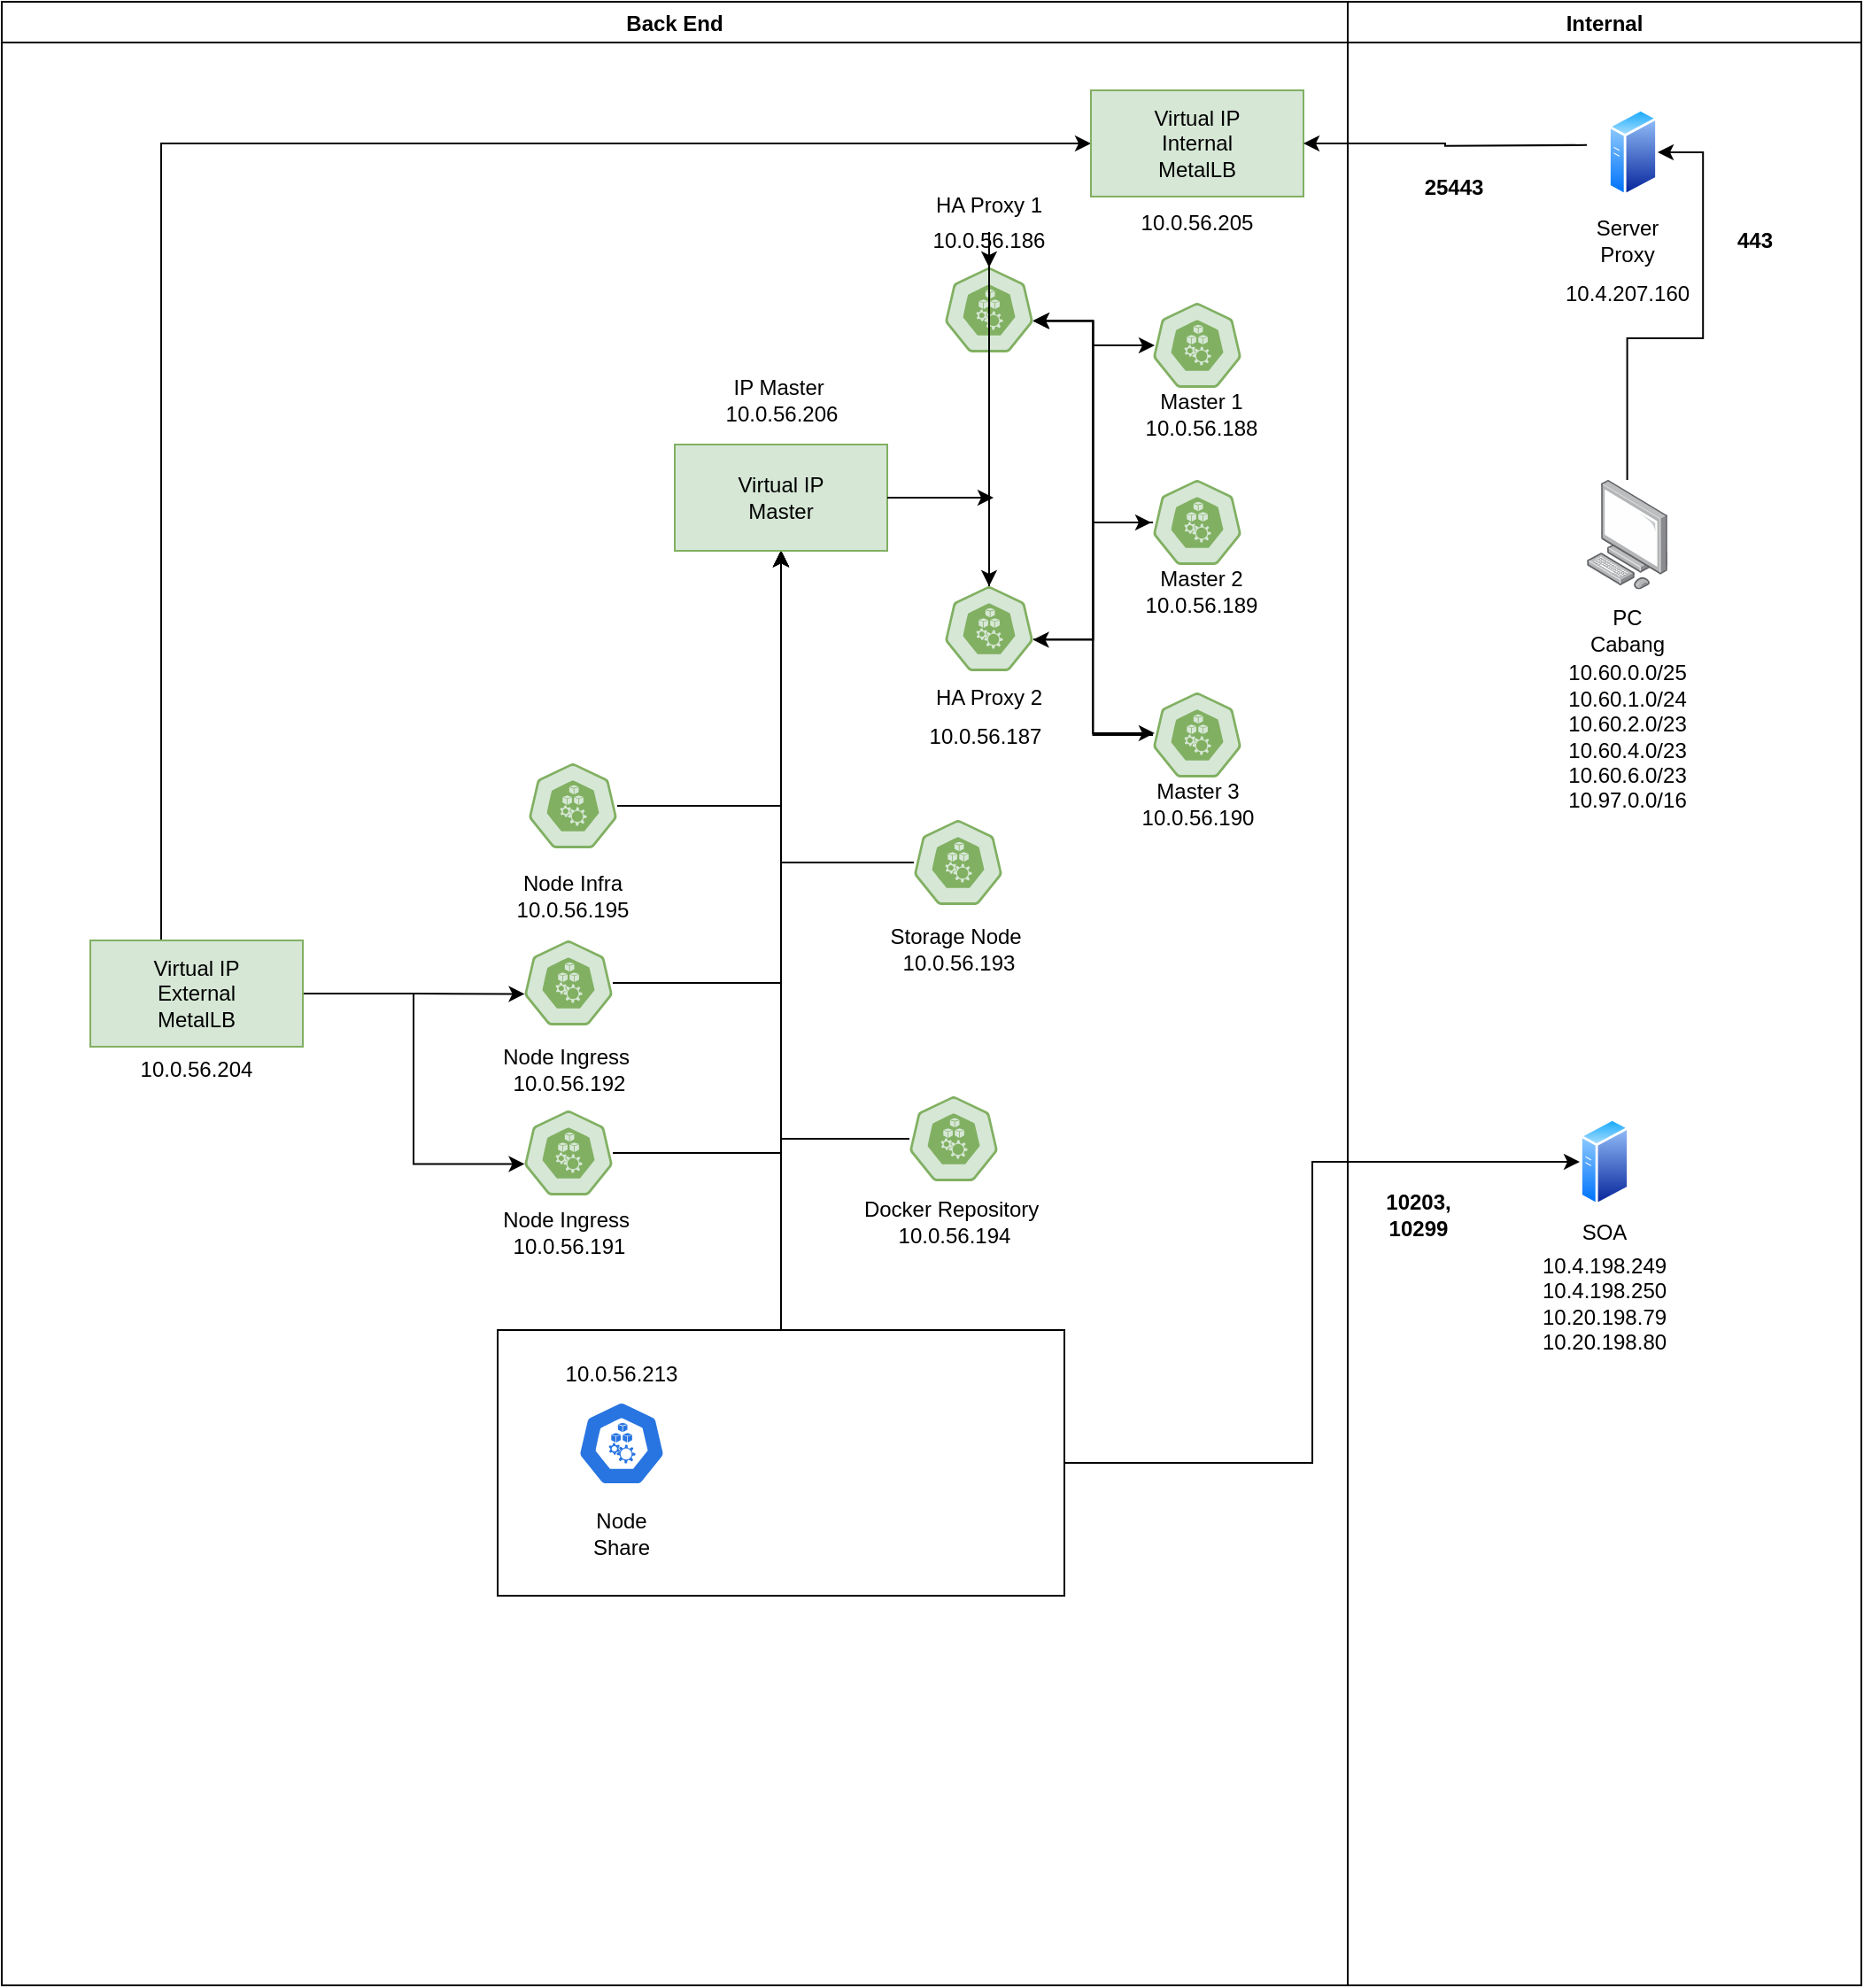 <mxfile version="19.0.0" type="github">
  <diagram id="WyJMgfDM6pz5JmEkkXk2" name="Page-1">
    <mxGraphModel dx="946" dy="614" grid="1" gridSize="10" guides="1" tooltips="1" connect="1" arrows="1" fold="1" page="1" pageScale="1" pageWidth="850" pageHeight="1100" math="0" shadow="0">
      <root>
        <mxCell id="0" />
        <mxCell id="1" parent="0" />
        <mxCell id="eUF_M8O6vmIzJFxK9sOe-9" value="Back End" style="swimlane;" parent="1" vertex="1">
          <mxGeometry x="80" y="40" width="760" height="1120" as="geometry" />
        </mxCell>
        <mxCell id="jLR2VElyjCRft_HxmgOI-8" style="edgeStyle=orthogonalEdgeStyle;rounded=0;orthogonalLoop=1;jettySize=auto;html=1;" parent="eUF_M8O6vmIzJFxK9sOe-9" source="eUF_M8O6vmIzJFxK9sOe-11" target="jLR2VElyjCRft_HxmgOI-7" edge="1">
          <mxGeometry relative="1" as="geometry" />
        </mxCell>
        <mxCell id="eUF_M8O6vmIzJFxK9sOe-11" value="" style="rounded=0;whiteSpace=wrap;html=1;" parent="eUF_M8O6vmIzJFxK9sOe-9" vertex="1">
          <mxGeometry x="280" y="750" width="320" height="150" as="geometry" />
        </mxCell>
        <mxCell id="eUF_M8O6vmIzJFxK9sOe-1" value="" style="sketch=0;html=1;dashed=0;whitespace=wrap;fillColor=#2875E2;strokeColor=#ffffff;points=[[0.005,0.63,0],[0.1,0.2,0],[0.9,0.2,0],[0.5,0,0],[0.995,0.63,0],[0.72,0.99,0],[0.5,1,0],[0.28,0.99,0]];shape=mxgraph.kubernetes.icon;prIcon=node" parent="eUF_M8O6vmIzJFxK9sOe-9" vertex="1">
          <mxGeometry x="325" y="790" width="50" height="48" as="geometry" />
        </mxCell>
        <mxCell id="eUF_M8O6vmIzJFxK9sOe-3" value="Node Share" style="text;html=1;strokeColor=none;fillColor=none;align=center;verticalAlign=middle;whiteSpace=wrap;rounded=0;" parent="eUF_M8O6vmIzJFxK9sOe-9" vertex="1">
          <mxGeometry x="320" y="850" width="60" height="30" as="geometry" />
        </mxCell>
        <mxCell id="jLR2VElyjCRft_HxmgOI-14" style="edgeStyle=orthogonalEdgeStyle;rounded=0;orthogonalLoop=1;jettySize=auto;html=1;" parent="eUF_M8O6vmIzJFxK9sOe-9" source="eUF_M8O6vmIzJFxK9sOe-19" target="jLR2VElyjCRft_HxmgOI-7" edge="1">
          <mxGeometry relative="1" as="geometry" />
        </mxCell>
        <mxCell id="eUF_M8O6vmIzJFxK9sOe-19" value="" style="sketch=0;html=1;dashed=0;whitespace=wrap;fillColor=#d6e7d6;strokeColor=#81b062;points=[[0.005,0.63,0],[0.1,0.2,0],[0.9,0.2,0],[0.5,0,0],[0.995,0.63,0],[0.72,0.99,0],[0.5,1,0],[0.28,0.99,0]];shape=mxgraph.kubernetes.icon;prIcon=node" parent="eUF_M8O6vmIzJFxK9sOe-9" vertex="1">
          <mxGeometry x="295" y="626" width="50" height="48" as="geometry" />
        </mxCell>
        <mxCell id="jLR2VElyjCRft_HxmgOI-13" style="edgeStyle=orthogonalEdgeStyle;rounded=0;orthogonalLoop=1;jettySize=auto;html=1;" parent="eUF_M8O6vmIzJFxK9sOe-9" source="eUF_M8O6vmIzJFxK9sOe-20" target="jLR2VElyjCRft_HxmgOI-7" edge="1">
          <mxGeometry relative="1" as="geometry" />
        </mxCell>
        <mxCell id="eUF_M8O6vmIzJFxK9sOe-20" value="" style="sketch=0;html=1;dashed=0;whitespace=wrap;fillColor=#d6e7d6;strokeColor=#81b062;points=[[0.005,0.63,0],[0.1,0.2,0],[0.9,0.2,0],[0.5,0,0],[0.995,0.63,0],[0.72,0.99,0],[0.5,1,0],[0.28,0.99,0]];shape=mxgraph.kubernetes.icon;prIcon=node" parent="eUF_M8O6vmIzJFxK9sOe-9" vertex="1">
          <mxGeometry x="295" y="530" width="50" height="48" as="geometry" />
        </mxCell>
        <mxCell id="eUF_M8O6vmIzJFxK9sOe-21" value="Node Ingress&amp;nbsp;&lt;br&gt;10.0.56.192" style="text;html=1;strokeColor=none;fillColor=none;align=center;verticalAlign=middle;whiteSpace=wrap;rounded=0;" parent="eUF_M8O6vmIzJFxK9sOe-9" vertex="1">
          <mxGeometry x="272.5" y="588" width="95" height="30" as="geometry" />
        </mxCell>
        <mxCell id="eUF_M8O6vmIzJFxK9sOe-23" value="Node Ingress&amp;nbsp;&lt;br&gt;10.0.56.191" style="text;html=1;strokeColor=none;fillColor=none;align=center;verticalAlign=middle;whiteSpace=wrap;rounded=0;" parent="eUF_M8O6vmIzJFxK9sOe-9" vertex="1">
          <mxGeometry x="272.5" y="680" width="95" height="30" as="geometry" />
        </mxCell>
        <mxCell id="jLR2VElyjCRft_HxmgOI-10" style="edgeStyle=orthogonalEdgeStyle;rounded=0;orthogonalLoop=1;jettySize=auto;html=1;" parent="eUF_M8O6vmIzJFxK9sOe-9" source="eUF_M8O6vmIzJFxK9sOe-24" target="jLR2VElyjCRft_HxmgOI-7" edge="1">
          <mxGeometry relative="1" as="geometry" />
        </mxCell>
        <mxCell id="eUF_M8O6vmIzJFxK9sOe-24" value="" style="sketch=0;html=1;dashed=0;whitespace=wrap;fillColor=#d6e7d6;strokeColor=#81b062;points=[[0.005,0.63,0],[0.1,0.2,0],[0.9,0.2,0],[0.5,0,0],[0.995,0.63,0],[0.72,0.99,0],[0.5,1,0],[0.28,0.99,0]];shape=mxgraph.kubernetes.icon;prIcon=node" parent="eUF_M8O6vmIzJFxK9sOe-9" vertex="1">
          <mxGeometry x="297.5" y="430" width="50" height="48" as="geometry" />
        </mxCell>
        <mxCell id="eUF_M8O6vmIzJFxK9sOe-25" value="Node Infra&lt;br&gt;10.0.56.195" style="text;html=1;strokeColor=none;fillColor=none;align=center;verticalAlign=middle;whiteSpace=wrap;rounded=0;" parent="eUF_M8O6vmIzJFxK9sOe-9" vertex="1">
          <mxGeometry x="275" y="490" width="95" height="30" as="geometry" />
        </mxCell>
        <mxCell id="eUF_M8O6vmIzJFxK9sOe-31" style="edgeStyle=orthogonalEdgeStyle;rounded=0;orthogonalLoop=1;jettySize=auto;html=1;entryX=0.005;entryY=0.63;entryDx=0;entryDy=0;entryPerimeter=0;" parent="eUF_M8O6vmIzJFxK9sOe-9" source="eUF_M8O6vmIzJFxK9sOe-26" target="eUF_M8O6vmIzJFxK9sOe-20" edge="1">
          <mxGeometry relative="1" as="geometry" />
        </mxCell>
        <mxCell id="eUF_M8O6vmIzJFxK9sOe-32" style="edgeStyle=orthogonalEdgeStyle;rounded=0;orthogonalLoop=1;jettySize=auto;html=1;entryX=0.005;entryY=0.63;entryDx=0;entryDy=0;entryPerimeter=0;" parent="eUF_M8O6vmIzJFxK9sOe-9" source="eUF_M8O6vmIzJFxK9sOe-26" target="eUF_M8O6vmIzJFxK9sOe-19" edge="1">
          <mxGeometry relative="1" as="geometry" />
        </mxCell>
        <mxCell id="eUF_M8O6vmIzJFxK9sOe-36" style="edgeStyle=orthogonalEdgeStyle;rounded=0;orthogonalLoop=1;jettySize=auto;html=1;entryX=0;entryY=0.5;entryDx=0;entryDy=0;" parent="eUF_M8O6vmIzJFxK9sOe-9" source="eUF_M8O6vmIzJFxK9sOe-26" target="eUF_M8O6vmIzJFxK9sOe-33" edge="1">
          <mxGeometry relative="1" as="geometry">
            <Array as="points">
              <mxPoint x="90" y="80" />
            </Array>
          </mxGeometry>
        </mxCell>
        <mxCell id="eUF_M8O6vmIzJFxK9sOe-26" value="Virtual IP&lt;br&gt;External&lt;br&gt;MetalLB" style="rounded=0;whiteSpace=wrap;html=1;strokeColor=#81b062;fillColor=#d6e7d6;" parent="eUF_M8O6vmIzJFxK9sOe-9" vertex="1">
          <mxGeometry x="50" y="530" width="120" height="60" as="geometry" />
        </mxCell>
        <mxCell id="eUF_M8O6vmIzJFxK9sOe-29" value="10.0.56.204" style="text;html=1;strokeColor=none;fillColor=none;align=center;verticalAlign=middle;whiteSpace=wrap;rounded=0;" parent="eUF_M8O6vmIzJFxK9sOe-9" vertex="1">
          <mxGeometry x="80" y="588" width="60" height="30" as="geometry" />
        </mxCell>
        <mxCell id="eUF_M8O6vmIzJFxK9sOe-33" value="Virtual IP&lt;br&gt;Internal&lt;br&gt;MetalLB" style="rounded=0;whiteSpace=wrap;html=1;strokeColor=#81b062;fillColor=#d6e7d6;" parent="eUF_M8O6vmIzJFxK9sOe-9" vertex="1">
          <mxGeometry x="615" y="50" width="120" height="60" as="geometry" />
        </mxCell>
        <mxCell id="eUF_M8O6vmIzJFxK9sOe-35" value="10.0.56.205" style="text;html=1;strokeColor=none;fillColor=none;align=center;verticalAlign=middle;whiteSpace=wrap;rounded=0;" parent="eUF_M8O6vmIzJFxK9sOe-9" vertex="1">
          <mxGeometry x="645" y="110" width="60" height="30" as="geometry" />
        </mxCell>
        <mxCell id="jLR2VElyjCRft_HxmgOI-11" style="edgeStyle=orthogonalEdgeStyle;rounded=0;orthogonalLoop=1;jettySize=auto;html=1;" parent="eUF_M8O6vmIzJFxK9sOe-9" source="jLR2VElyjCRft_HxmgOI-1" target="jLR2VElyjCRft_HxmgOI-7" edge="1">
          <mxGeometry relative="1" as="geometry" />
        </mxCell>
        <mxCell id="jLR2VElyjCRft_HxmgOI-1" value="" style="sketch=0;html=1;dashed=0;whitespace=wrap;fillColor=#d6e7d6;strokeColor=#81b062;points=[[0.005,0.63,0],[0.1,0.2,0],[0.9,0.2,0],[0.5,0,0],[0.995,0.63,0],[0.72,0.99,0],[0.5,1,0],[0.28,0.99,0]];shape=mxgraph.kubernetes.icon;prIcon=node" parent="eUF_M8O6vmIzJFxK9sOe-9" vertex="1">
          <mxGeometry x="515" y="462" width="50" height="48" as="geometry" />
        </mxCell>
        <mxCell id="jLR2VElyjCRft_HxmgOI-2" value="Storage Node&amp;nbsp;&lt;br&gt;10.0.56.193" style="text;html=1;strokeColor=none;fillColor=none;align=center;verticalAlign=middle;whiteSpace=wrap;rounded=0;" parent="eUF_M8O6vmIzJFxK9sOe-9" vertex="1">
          <mxGeometry x="492.5" y="520" width="95" height="30" as="geometry" />
        </mxCell>
        <mxCell id="jLR2VElyjCRft_HxmgOI-12" style="edgeStyle=orthogonalEdgeStyle;rounded=0;orthogonalLoop=1;jettySize=auto;html=1;entryX=0.5;entryY=1;entryDx=0;entryDy=0;" parent="eUF_M8O6vmIzJFxK9sOe-9" source="jLR2VElyjCRft_HxmgOI-3" target="jLR2VElyjCRft_HxmgOI-7" edge="1">
          <mxGeometry relative="1" as="geometry" />
        </mxCell>
        <mxCell id="jLR2VElyjCRft_HxmgOI-3" value="" style="sketch=0;html=1;dashed=0;whitespace=wrap;fillColor=#d6e7d6;strokeColor=#81b062;points=[[0.005,0.63,0],[0.1,0.2,0],[0.9,0.2,0],[0.5,0,0],[0.995,0.63,0],[0.72,0.99,0],[0.5,1,0],[0.28,0.99,0]];shape=mxgraph.kubernetes.icon;prIcon=node" parent="eUF_M8O6vmIzJFxK9sOe-9" vertex="1">
          <mxGeometry x="512.5" y="618" width="50" height="48" as="geometry" />
        </mxCell>
        <mxCell id="jLR2VElyjCRft_HxmgOI-4" value="Docker Repository&amp;nbsp;&lt;br&gt;10.0.56.194" style="text;html=1;strokeColor=none;fillColor=none;align=center;verticalAlign=middle;whiteSpace=wrap;rounded=0;" parent="eUF_M8O6vmIzJFxK9sOe-9" vertex="1">
          <mxGeometry x="477.5" y="674" width="120" height="30" as="geometry" />
        </mxCell>
        <mxCell id="jLR2VElyjCRft_HxmgOI-7" value="Virtual IP&lt;br&gt;Master" style="rounded=0;whiteSpace=wrap;html=1;strokeColor=#81b062;fillColor=#d6e7d6;" parent="eUF_M8O6vmIzJFxK9sOe-9" vertex="1">
          <mxGeometry x="380" y="250" width="120" height="60" as="geometry" />
        </mxCell>
        <mxCell id="jLR2VElyjCRft_HxmgOI-25" style="edgeStyle=orthogonalEdgeStyle;rounded=0;orthogonalLoop=1;jettySize=auto;html=1;" parent="eUF_M8O6vmIzJFxK9sOe-9" source="jLR2VElyjCRft_HxmgOI-15" target="jLR2VElyjCRft_HxmgOI-16" edge="1">
          <mxGeometry relative="1" as="geometry" />
        </mxCell>
        <mxCell id="jLR2VElyjCRft_HxmgOI-15" value="" style="sketch=0;html=1;dashed=0;whitespace=wrap;fillColor=#d6e7d6;strokeColor=#81b062;points=[[0.005,0.63,0],[0.1,0.2,0],[0.9,0.2,0],[0.5,0,0],[0.995,0.63,0],[0.72,0.99,0],[0.5,1,0],[0.28,0.99,0]];shape=mxgraph.kubernetes.icon;prIcon=node" parent="eUF_M8O6vmIzJFxK9sOe-9" vertex="1">
          <mxGeometry x="532.5" y="150" width="50" height="48" as="geometry" />
        </mxCell>
        <mxCell id="jLR2VElyjCRft_HxmgOI-26" style="edgeStyle=orthogonalEdgeStyle;rounded=0;orthogonalLoop=1;jettySize=auto;html=1;startArrow=none;" parent="eUF_M8O6vmIzJFxK9sOe-9" source="jLR2VElyjCRft_HxmgOI-21" target="jLR2VElyjCRft_HxmgOI-15" edge="1">
          <mxGeometry relative="1" as="geometry" />
        </mxCell>
        <mxCell id="jLR2VElyjCRft_HxmgOI-54" style="edgeStyle=orthogonalEdgeStyle;rounded=0;orthogonalLoop=1;jettySize=auto;html=1;entryX=-0.02;entryY=0.5;entryDx=0;entryDy=0;entryPerimeter=0;" parent="eUF_M8O6vmIzJFxK9sOe-9" source="jLR2VElyjCRft_HxmgOI-16" target="jLR2VElyjCRft_HxmgOI-17" edge="1">
          <mxGeometry relative="1" as="geometry">
            <Array as="points">
              <mxPoint x="616" y="360" />
              <mxPoint x="616" y="294" />
            </Array>
          </mxGeometry>
        </mxCell>
        <mxCell id="jLR2VElyjCRft_HxmgOI-55" style="edgeStyle=orthogonalEdgeStyle;rounded=0;orthogonalLoop=1;jettySize=auto;html=1;entryX=0.02;entryY=0.479;entryDx=0;entryDy=0;entryPerimeter=0;" parent="eUF_M8O6vmIzJFxK9sOe-9" source="jLR2VElyjCRft_HxmgOI-16" target="jLR2VElyjCRft_HxmgOI-19" edge="1">
          <mxGeometry relative="1" as="geometry">
            <Array as="points">
              <mxPoint x="616" y="360" />
              <mxPoint x="616" y="413" />
            </Array>
          </mxGeometry>
        </mxCell>
        <mxCell id="jLR2VElyjCRft_HxmgOI-56" style="edgeStyle=orthogonalEdgeStyle;rounded=0;orthogonalLoop=1;jettySize=auto;html=1;entryX=0.02;entryY=0.5;entryDx=0;entryDy=0;entryPerimeter=0;" parent="eUF_M8O6vmIzJFxK9sOe-9" source="jLR2VElyjCRft_HxmgOI-16" target="jLR2VElyjCRft_HxmgOI-18" edge="1">
          <mxGeometry relative="1" as="geometry">
            <Array as="points">
              <mxPoint x="616" y="360" />
              <mxPoint x="616" y="194" />
            </Array>
          </mxGeometry>
        </mxCell>
        <mxCell id="jLR2VElyjCRft_HxmgOI-16" value="" style="sketch=0;html=1;dashed=0;whitespace=wrap;fillColor=#d6e7d6;strokeColor=#81b062;points=[[0.005,0.63,0],[0.1,0.2,0],[0.9,0.2,0],[0.5,0,0],[0.995,0.63,0],[0.72,0.99,0],[0.5,1,0],[0.28,0.99,0]];shape=mxgraph.kubernetes.icon;prIcon=node" parent="eUF_M8O6vmIzJFxK9sOe-9" vertex="1">
          <mxGeometry x="532.5" y="330" width="50" height="48" as="geometry" />
        </mxCell>
        <mxCell id="jLR2VElyjCRft_HxmgOI-49" style="edgeStyle=orthogonalEdgeStyle;rounded=0;orthogonalLoop=1;jettySize=auto;html=1;" parent="eUF_M8O6vmIzJFxK9sOe-9" source="jLR2VElyjCRft_HxmgOI-18" target="jLR2VElyjCRft_HxmgOI-15" edge="1">
          <mxGeometry relative="1" as="geometry">
            <Array as="points">
              <mxPoint x="616" y="194" />
              <mxPoint x="616" y="180" />
            </Array>
          </mxGeometry>
        </mxCell>
        <mxCell id="jLR2VElyjCRft_HxmgOI-18" value="" style="sketch=0;html=1;dashed=0;whitespace=wrap;fillColor=#d6e7d6;strokeColor=#81b062;points=[[0.005,0.63,0],[0.1,0.2,0],[0.9,0.2,0],[0.5,0,0],[0.995,0.63,0],[0.72,0.99,0],[0.5,1,0],[0.28,0.99,0]];shape=mxgraph.kubernetes.icon;prIcon=node" parent="eUF_M8O6vmIzJFxK9sOe-9" vertex="1">
          <mxGeometry x="650" y="170" width="50" height="48" as="geometry" />
        </mxCell>
        <mxCell id="jLR2VElyjCRft_HxmgOI-51" style="edgeStyle=orthogonalEdgeStyle;rounded=0;orthogonalLoop=1;jettySize=auto;html=1;entryX=0.995;entryY=0.63;entryDx=0;entryDy=0;entryPerimeter=0;" parent="eUF_M8O6vmIzJFxK9sOe-9" source="jLR2VElyjCRft_HxmgOI-17" target="jLR2VElyjCRft_HxmgOI-15" edge="1">
          <mxGeometry relative="1" as="geometry" />
        </mxCell>
        <mxCell id="jLR2VElyjCRft_HxmgOI-53" style="edgeStyle=orthogonalEdgeStyle;rounded=0;orthogonalLoop=1;jettySize=auto;html=1;entryX=0.995;entryY=0.63;entryDx=0;entryDy=0;entryPerimeter=0;" parent="eUF_M8O6vmIzJFxK9sOe-9" source="jLR2VElyjCRft_HxmgOI-17" target="jLR2VElyjCRft_HxmgOI-16" edge="1">
          <mxGeometry relative="1" as="geometry" />
        </mxCell>
        <mxCell id="jLR2VElyjCRft_HxmgOI-17" value="" style="sketch=0;html=1;dashed=0;whitespace=wrap;fillColor=#d6e7d6;strokeColor=#81b062;points=[[0.005,0.63,0],[0.1,0.2,0],[0.9,0.2,0],[0.5,0,0],[0.995,0.63,0],[0.72,0.99,0],[0.5,1,0],[0.28,0.99,0]];shape=mxgraph.kubernetes.icon;prIcon=node" parent="eUF_M8O6vmIzJFxK9sOe-9" vertex="1">
          <mxGeometry x="650" y="270" width="50" height="48" as="geometry" />
        </mxCell>
        <mxCell id="jLR2VElyjCRft_HxmgOI-52" style="edgeStyle=orthogonalEdgeStyle;rounded=0;orthogonalLoop=1;jettySize=auto;html=1;entryX=0.995;entryY=0.63;entryDx=0;entryDy=0;entryPerimeter=0;" parent="eUF_M8O6vmIzJFxK9sOe-9" source="jLR2VElyjCRft_HxmgOI-19" target="jLR2VElyjCRft_HxmgOI-15" edge="1">
          <mxGeometry relative="1" as="geometry" />
        </mxCell>
        <mxCell id="jLR2VElyjCRft_HxmgOI-19" value="" style="sketch=0;html=1;dashed=0;whitespace=wrap;fillColor=#d6e7d6;strokeColor=#81b062;points=[[0.005,0.63,0],[0.1,0.2,0],[0.9,0.2,0],[0.5,0,0],[0.995,0.63,0],[0.72,0.99,0],[0.5,1,0],[0.28,0.99,0]];shape=mxgraph.kubernetes.icon;prIcon=node" parent="eUF_M8O6vmIzJFxK9sOe-9" vertex="1">
          <mxGeometry x="650" y="390" width="50" height="48" as="geometry" />
        </mxCell>
        <mxCell id="jLR2VElyjCRft_HxmgOI-20" value="IP Master&amp;nbsp;&lt;br&gt;10.0.56.206" style="text;html=1;strokeColor=none;fillColor=none;align=center;verticalAlign=middle;whiteSpace=wrap;rounded=0;" parent="eUF_M8O6vmIzJFxK9sOe-9" vertex="1">
          <mxGeometry x="392.5" y="210" width="95" height="30" as="geometry" />
        </mxCell>
        <mxCell id="jLR2VElyjCRft_HxmgOI-22" value="HA Proxy 2" style="text;html=1;strokeColor=none;fillColor=none;align=center;verticalAlign=middle;whiteSpace=wrap;rounded=0;" parent="eUF_M8O6vmIzJFxK9sOe-9" vertex="1">
          <mxGeometry x="525" y="378" width="65" height="30" as="geometry" />
        </mxCell>
        <mxCell id="jLR2VElyjCRft_HxmgOI-21" value="HA Proxy 1" style="text;html=1;strokeColor=none;fillColor=none;align=center;verticalAlign=middle;whiteSpace=wrap;rounded=0;" parent="eUF_M8O6vmIzJFxK9sOe-9" vertex="1">
          <mxGeometry x="525" y="100" width="65" height="30" as="geometry" />
        </mxCell>
        <mxCell id="jLR2VElyjCRft_HxmgOI-27" value="" style="edgeStyle=orthogonalEdgeStyle;rounded=0;orthogonalLoop=1;jettySize=auto;html=1;endArrow=none;" parent="eUF_M8O6vmIzJFxK9sOe-9" source="jLR2VElyjCRft_HxmgOI-16" target="jLR2VElyjCRft_HxmgOI-21" edge="1">
          <mxGeometry relative="1" as="geometry">
            <mxPoint x="635" y="370" as="sourcePoint" />
            <mxPoint x="635" y="260" as="targetPoint" />
          </mxGeometry>
        </mxCell>
        <mxCell id="jLR2VElyjCRft_HxmgOI-28" value="10.0.56.186" style="text;html=1;strokeColor=none;fillColor=none;align=center;verticalAlign=middle;whiteSpace=wrap;rounded=0;" parent="eUF_M8O6vmIzJFxK9sOe-9" vertex="1">
          <mxGeometry x="525" y="120" width="65" height="30" as="geometry" />
        </mxCell>
        <mxCell id="jLR2VElyjCRft_HxmgOI-29" value="10.0.56.187" style="text;html=1;strokeColor=none;fillColor=none;align=center;verticalAlign=middle;whiteSpace=wrap;rounded=0;" parent="eUF_M8O6vmIzJFxK9sOe-9" vertex="1">
          <mxGeometry x="522.5" y="400" width="65" height="30" as="geometry" />
        </mxCell>
        <mxCell id="jLR2VElyjCRft_HxmgOI-30" value="Master 2&lt;br&gt;10.0.56.189" style="text;html=1;strokeColor=none;fillColor=none;align=center;verticalAlign=middle;whiteSpace=wrap;rounded=0;" parent="eUF_M8O6vmIzJFxK9sOe-9" vertex="1">
          <mxGeometry x="645" y="318" width="65" height="30" as="geometry" />
        </mxCell>
        <mxCell id="jLR2VElyjCRft_HxmgOI-31" value="Master 3&lt;br&gt;10.0.56.190" style="text;html=1;strokeColor=none;fillColor=none;align=center;verticalAlign=middle;whiteSpace=wrap;rounded=0;" parent="eUF_M8O6vmIzJFxK9sOe-9" vertex="1">
          <mxGeometry x="642.5" y="438" width="65" height="30" as="geometry" />
        </mxCell>
        <mxCell id="jLR2VElyjCRft_HxmgOI-32" value="Master 1&lt;br&gt;10.0.56.188" style="text;html=1;strokeColor=none;fillColor=none;align=center;verticalAlign=middle;whiteSpace=wrap;rounded=0;" parent="eUF_M8O6vmIzJFxK9sOe-9" vertex="1">
          <mxGeometry x="645" y="218" width="65" height="30" as="geometry" />
        </mxCell>
        <mxCell id="jLR2VElyjCRft_HxmgOI-44" style="edgeStyle=orthogonalEdgeStyle;rounded=0;orthogonalLoop=1;jettySize=auto;html=1;exitX=0.5;exitY=1;exitDx=0;exitDy=0;" parent="eUF_M8O6vmIzJFxK9sOe-9" edge="1">
          <mxGeometry relative="1" as="geometry">
            <mxPoint x="440" y="970" as="sourcePoint" />
            <mxPoint x="440" y="970" as="targetPoint" />
          </mxGeometry>
        </mxCell>
        <mxCell id="izvRNiGaucAaPibP37uw-1" value="10.0.56.213" style="text;html=1;strokeColor=none;fillColor=none;align=center;verticalAlign=middle;whiteSpace=wrap;rounded=0;" parent="eUF_M8O6vmIzJFxK9sOe-9" vertex="1">
          <mxGeometry x="320" y="760" width="60" height="30" as="geometry" />
        </mxCell>
        <mxCell id="eUF_M8O6vmIzJFxK9sOe-10" value="Internal" style="swimlane;" parent="1" vertex="1">
          <mxGeometry x="840" y="40" width="290" height="1120" as="geometry" />
        </mxCell>
        <mxCell id="eUF_M8O6vmIzJFxK9sOe-12" value="" style="aspect=fixed;perimeter=ellipsePerimeter;html=1;align=center;shadow=0;dashed=0;spacingTop=3;image;image=img/lib/active_directory/generic_server.svg;" parent="eUF_M8O6vmIzJFxK9sOe-10" vertex="1">
          <mxGeometry x="131" y="630" width="28.0" height="50" as="geometry" />
        </mxCell>
        <mxCell id="eUF_M8O6vmIzJFxK9sOe-13" value="SOA" style="text;html=1;strokeColor=none;fillColor=none;align=center;verticalAlign=middle;whiteSpace=wrap;rounded=0;" parent="eUF_M8O6vmIzJFxK9sOe-10" vertex="1">
          <mxGeometry x="115" y="680" width="60" height="30" as="geometry" />
        </mxCell>
        <mxCell id="jLR2VElyjCRft_HxmgOI-37" value="10.4.198.249&lt;br&gt;10.4.198.250&lt;br&gt;10.20.198.79&lt;br&gt;10.20.198.80" style="text;html=1;strokeColor=none;fillColor=none;align=center;verticalAlign=middle;whiteSpace=wrap;rounded=0;" parent="eUF_M8O6vmIzJFxK9sOe-10" vertex="1">
          <mxGeometry x="115" y="720" width="60" height="30" as="geometry" />
        </mxCell>
        <mxCell id="jLR2VElyjCRft_HxmgOI-38" value="10203,&lt;br&gt;10299" style="text;html=1;strokeColor=none;fillColor=none;align=center;verticalAlign=middle;whiteSpace=wrap;rounded=0;fontStyle=1" parent="eUF_M8O6vmIzJFxK9sOe-10" vertex="1">
          <mxGeometry x="10" y="670" width="60" height="30" as="geometry" />
        </mxCell>
        <mxCell id="jLR2VElyjCRft_HxmgOI-39" value="Server Proxy" style="text;html=1;strokeColor=none;fillColor=none;align=center;verticalAlign=middle;whiteSpace=wrap;rounded=0;" parent="eUF_M8O6vmIzJFxK9sOe-10" vertex="1">
          <mxGeometry x="127.8" y="120" width="60" height="30" as="geometry" />
        </mxCell>
        <mxCell id="jLR2VElyjCRft_HxmgOI-43" value="25443" style="text;html=1;strokeColor=none;fillColor=none;align=center;verticalAlign=middle;whiteSpace=wrap;rounded=0;fontStyle=1" parent="eUF_M8O6vmIzJFxK9sOe-10" vertex="1">
          <mxGeometry x="30" y="90" width="60" height="30" as="geometry" />
        </mxCell>
        <mxCell id="xcoy7jNfF0LOOmjPIpJp-1" value="10.4.207.160" style="text;html=1;strokeColor=none;fillColor=none;align=center;verticalAlign=middle;whiteSpace=wrap;rounded=0;" vertex="1" parent="eUF_M8O6vmIzJFxK9sOe-10">
          <mxGeometry x="127.8" y="150" width="60" height="30" as="geometry" />
        </mxCell>
        <mxCell id="xcoy7jNfF0LOOmjPIpJp-6" style="edgeStyle=orthogonalEdgeStyle;rounded=0;orthogonalLoop=1;jettySize=auto;html=1;entryX=1;entryY=0.5;entryDx=0;entryDy=0;" edge="1" parent="eUF_M8O6vmIzJFxK9sOe-10" source="xcoy7jNfF0LOOmjPIpJp-3" target="xcoy7jNfF0LOOmjPIpJp-5">
          <mxGeometry relative="1" as="geometry" />
        </mxCell>
        <mxCell id="xcoy7jNfF0LOOmjPIpJp-3" value="" style="points=[];aspect=fixed;html=1;align=center;shadow=0;dashed=0;image;image=img/lib/allied_telesis/computer_and_terminals/Personal_Computer.svg;" vertex="1" parent="eUF_M8O6vmIzJFxK9sOe-10">
          <mxGeometry x="135" y="270" width="45.6" height="61.8" as="geometry" />
        </mxCell>
        <mxCell id="xcoy7jNfF0LOOmjPIpJp-4" value="PC Cabang" style="text;html=1;strokeColor=none;fillColor=none;align=center;verticalAlign=middle;whiteSpace=wrap;rounded=0;" vertex="1" parent="eUF_M8O6vmIzJFxK9sOe-10">
          <mxGeometry x="127.8" y="340" width="60" height="30" as="geometry" />
        </mxCell>
        <mxCell id="xcoy7jNfF0LOOmjPIpJp-5" value="" style="aspect=fixed;perimeter=ellipsePerimeter;html=1;align=center;shadow=0;dashed=0;spacingTop=3;image;image=img/lib/active_directory/generic_server.svg;" vertex="1" parent="eUF_M8O6vmIzJFxK9sOe-10">
          <mxGeometry x="147" y="60" width="28.0" height="50" as="geometry" />
        </mxCell>
        <mxCell id="xcoy7jNfF0LOOmjPIpJp-7" value="10.60.0.0/25&lt;br&gt;10.60.1.0/24&lt;br&gt;10.60.2.0/23&lt;br&gt;10.60.4.0/23&lt;br&gt;10.60.6.0/23&lt;br&gt;10.97.0.0/16" style="text;html=1;strokeColor=none;fillColor=none;align=center;verticalAlign=middle;whiteSpace=wrap;rounded=0;" vertex="1" parent="eUF_M8O6vmIzJFxK9sOe-10">
          <mxGeometry x="127.8" y="400" width="60" height="30" as="geometry" />
        </mxCell>
        <mxCell id="xcoy7jNfF0LOOmjPIpJp-8" value="443" style="text;html=1;strokeColor=none;fillColor=none;align=center;verticalAlign=middle;whiteSpace=wrap;rounded=0;fontStyle=1" vertex="1" parent="eUF_M8O6vmIzJFxK9sOe-10">
          <mxGeometry x="200" y="120" width="60" height="30" as="geometry" />
        </mxCell>
        <mxCell id="jLR2VElyjCRft_HxmgOI-23" style="edgeStyle=orthogonalEdgeStyle;rounded=0;orthogonalLoop=1;jettySize=auto;html=1;" parent="1" source="jLR2VElyjCRft_HxmgOI-7" edge="1">
          <mxGeometry relative="1" as="geometry">
            <mxPoint x="640" y="320" as="targetPoint" />
          </mxGeometry>
        </mxCell>
        <mxCell id="jLR2VElyjCRft_HxmgOI-33" style="edgeStyle=orthogonalEdgeStyle;rounded=0;orthogonalLoop=1;jettySize=auto;html=1;entryX=0;entryY=0.5;entryDx=0;entryDy=0;" parent="1" source="eUF_M8O6vmIzJFxK9sOe-11" target="eUF_M8O6vmIzJFxK9sOe-12" edge="1">
          <mxGeometry relative="1" as="geometry">
            <Array as="points">
              <mxPoint x="820" y="865" />
              <mxPoint x="820" y="695" />
            </Array>
          </mxGeometry>
        </mxCell>
        <mxCell id="jLR2VElyjCRft_HxmgOI-46" style="edgeStyle=orthogonalEdgeStyle;rounded=0;orthogonalLoop=1;jettySize=auto;html=1;" parent="1" target="eUF_M8O6vmIzJFxK9sOe-33" edge="1">
          <mxGeometry relative="1" as="geometry">
            <mxPoint x="975" y="120.9" as="sourcePoint" />
          </mxGeometry>
        </mxCell>
      </root>
    </mxGraphModel>
  </diagram>
</mxfile>
